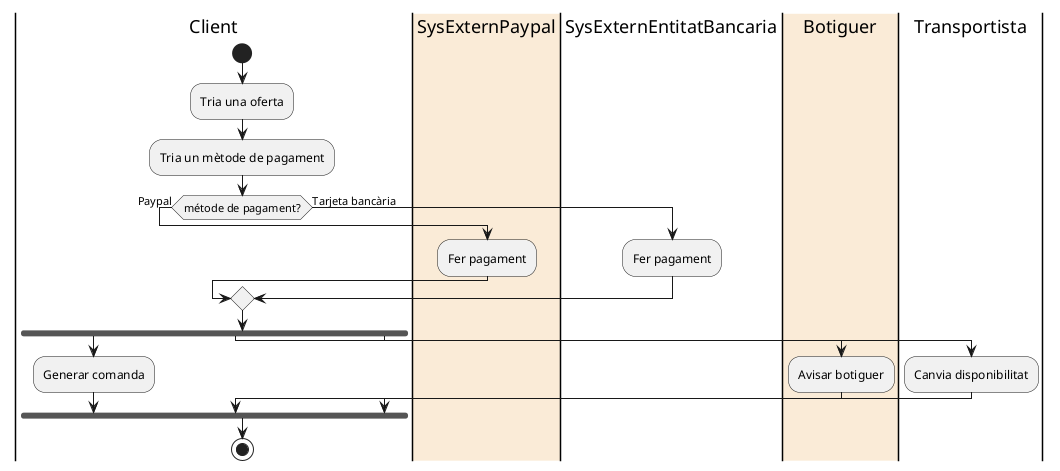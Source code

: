@startuml
|Client|
start

:Tria una oferta;
:Tria un mètode de pagament;

if (métode de pagament?) then (Paypal)
  |#AntiqueWhite|SysExternPaypal|
  :Fer pagament;
else (Tarjeta bancària)
  |SysExternEntitatBancaria|
  :Fer pagament;
endif

|Client|
fork
  :Generar comanda;
fork again
  |#AntiqueWhite|Botiguer|
  :Avisar botiguer;
  |Client|
fork again
  |Transportista|
  :Canvia disponibilitat;
  |Client|
end fork

stop
@enduml